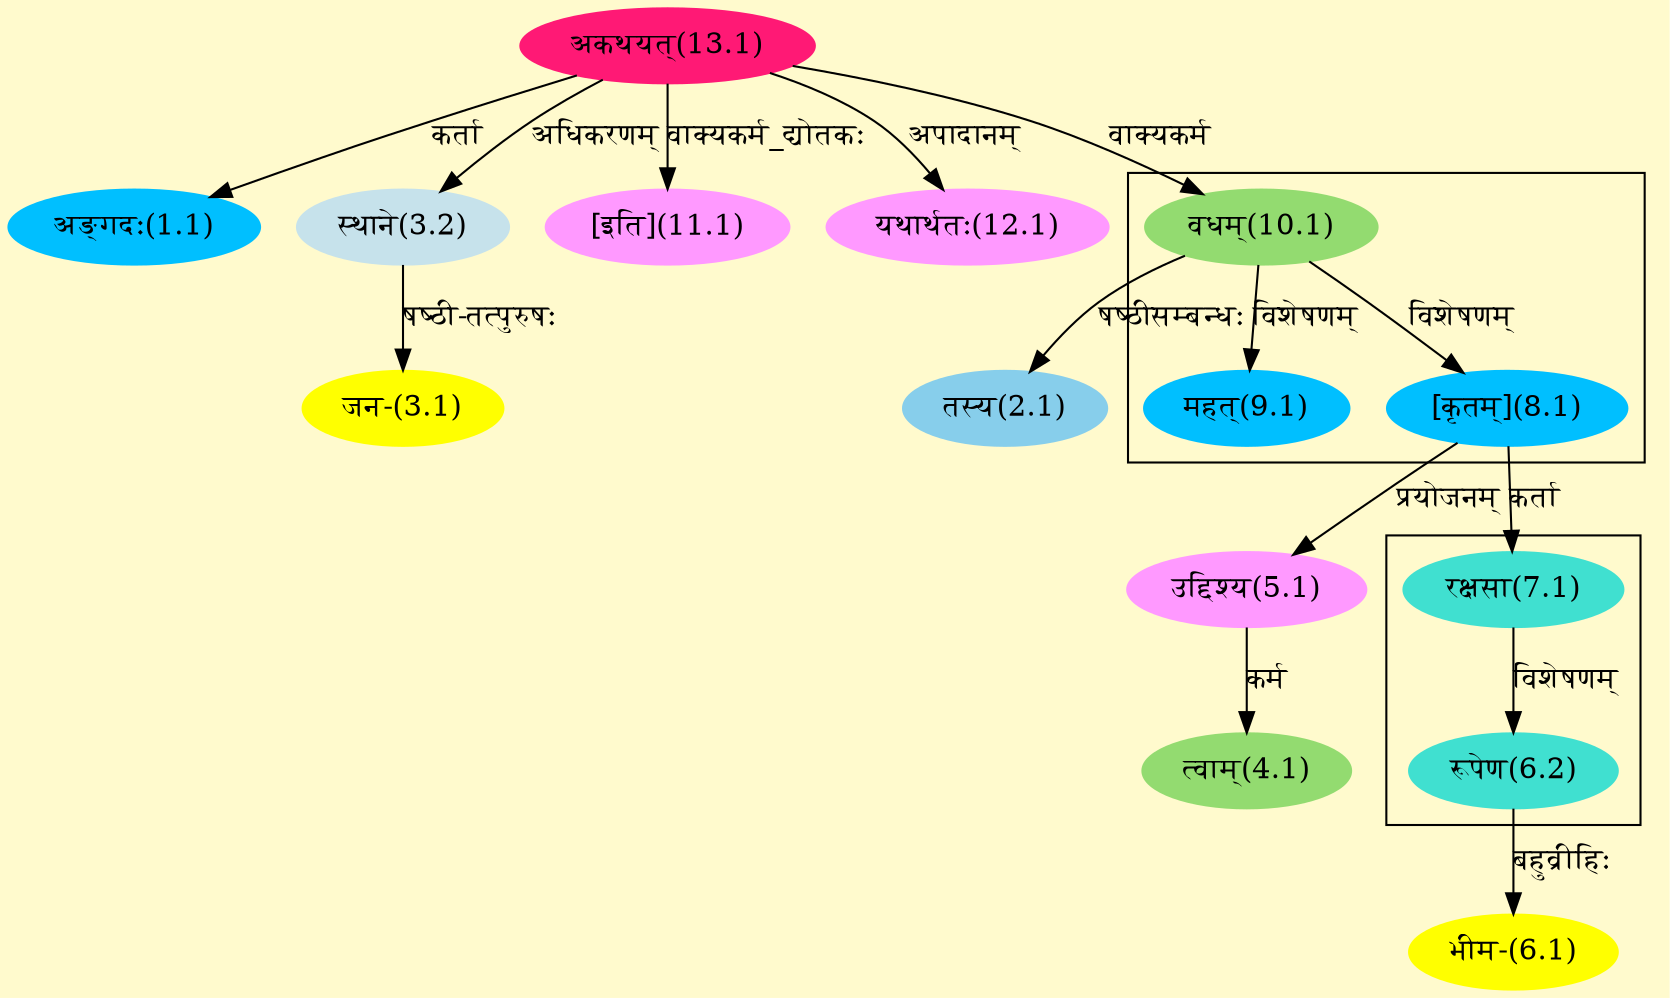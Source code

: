 digraph G{
rankdir=BT;
 compound=true;
 bgcolor="lemonchiffon1";

subgraph cluster_1{
Node6_2 [style=filled, color="#40E0D0" label = "रूपेण(6.2)"]
Node7_1 [style=filled, color="#40E0D0" label = "रक्षसा(7.1)"]

}

subgraph cluster_2{
Node8_1 [style=filled, color="#00BFFF" label = "[कृतम्](8.1)"]
Node10_1 [style=filled, color="#93DB70" label = "वधम्(10.1)"]
Node9_1 [style=filled, color="#00BFFF" label = "महत्(9.1)"]

}
Node1_1 [style=filled, color="#00BFFF" label = "अङ्गदः(1.1)"]
Node13_1 [style=filled, color="#FF1975" label = "अकथयत्(13.1)"]
Node2_1 [style=filled, color="#87CEEB" label = "तस्य(2.1)"]
Node10_1 [style=filled, color="#93DB70" label = "वधम्(10.1)"]
Node3_1 [style=filled, color="#FFFF00" label = "जन-(3.1)"]
Node3_2 [style=filled, color="#C6E2EB" label = "स्थाने(3.2)"]
Node4_1 [style=filled, color="#93DB70" label = "त्वाम्(4.1)"]
Node5_1 [style=filled, color="#FF99FF" label = "उद्दिश्य(5.1)"]
Node8_1 [style=filled, color="#00BFFF" label = "[कृतम्](8.1)"]
Node6_1 [style=filled, color="#FFFF00" label = "भीम-(6.1)"]
Node6_2 [style=filled, color="#40E0D0" label = "रूपेण(6.2)"]
Node7_1 [style=filled, color="#40E0D0" label = "रक्षसा(7.1)"]
Node11_1 [style=filled, color="#FF99FF" label = "[इति](11.1)"]
Node12_1 [style=filled, color="#FF99FF" label = "यथार्थतः(12.1)"]
/* Start of Relations section */

Node1_1 -> Node13_1 [  label="कर्ता"  dir="back" ]
Node2_1 -> Node10_1 [  label="षष्ठीसम्बन्धः"  dir="back" ]
Node3_1 -> Node3_2 [  label="षष्ठी-तत्पुरुषः"  dir="back" ]
Node3_2 -> Node13_1 [  label="अधिकरणम्"  dir="back" ]
Node4_1 -> Node5_1 [  label="कर्म"  dir="back" ]
Node5_1 -> Node8_1 [  label="प्रयोजनम्"  dir="back" ]
Node6_1 -> Node6_2 [  label="बहुव्रीहिः"  dir="back" ]
Node6_2 -> Node7_1 [  label="विशेषणम्"  dir="back" ]
Node7_1 -> Node8_1 [  label="कर्ता"  dir="back" ]
Node8_1 -> Node10_1 [  label="विशेषणम्"  dir="back" ]
Node9_1 -> Node10_1 [  label="विशेषणम्"  dir="back" ]
Node10_1 -> Node13_1 [  label="वाक्यकर्म"  dir="back" ]
Node11_1 -> Node13_1 [  label="वाक्यकर्म_द्योतकः"  dir="back" ]
Node12_1 -> Node13_1 [  label="अपादानम्"  dir="back" ]
}
